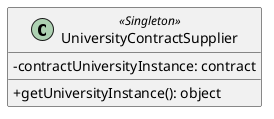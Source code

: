 @startuml
skinparam classAttributeIconSize 0
class UniversityContractSupplier << Singleton >> {
- contractUniversityInstance: contract
__
+ getUniversityInstance(): object
}
@enduml

